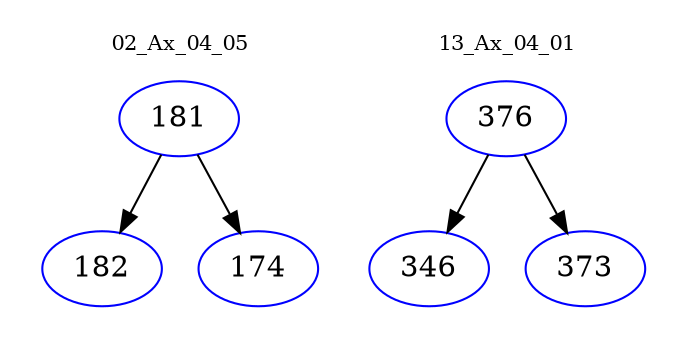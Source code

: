 digraph{
subgraph cluster_0 {
color = white
label = "02_Ax_04_05";
fontsize=10;
T0_181 [label="181", color="blue"]
T0_181 -> T0_182 [color="black"]
T0_182 [label="182", color="blue"]
T0_181 -> T0_174 [color="black"]
T0_174 [label="174", color="blue"]
}
subgraph cluster_1 {
color = white
label = "13_Ax_04_01";
fontsize=10;
T1_376 [label="376", color="blue"]
T1_376 -> T1_346 [color="black"]
T1_346 [label="346", color="blue"]
T1_376 -> T1_373 [color="black"]
T1_373 [label="373", color="blue"]
}
}
